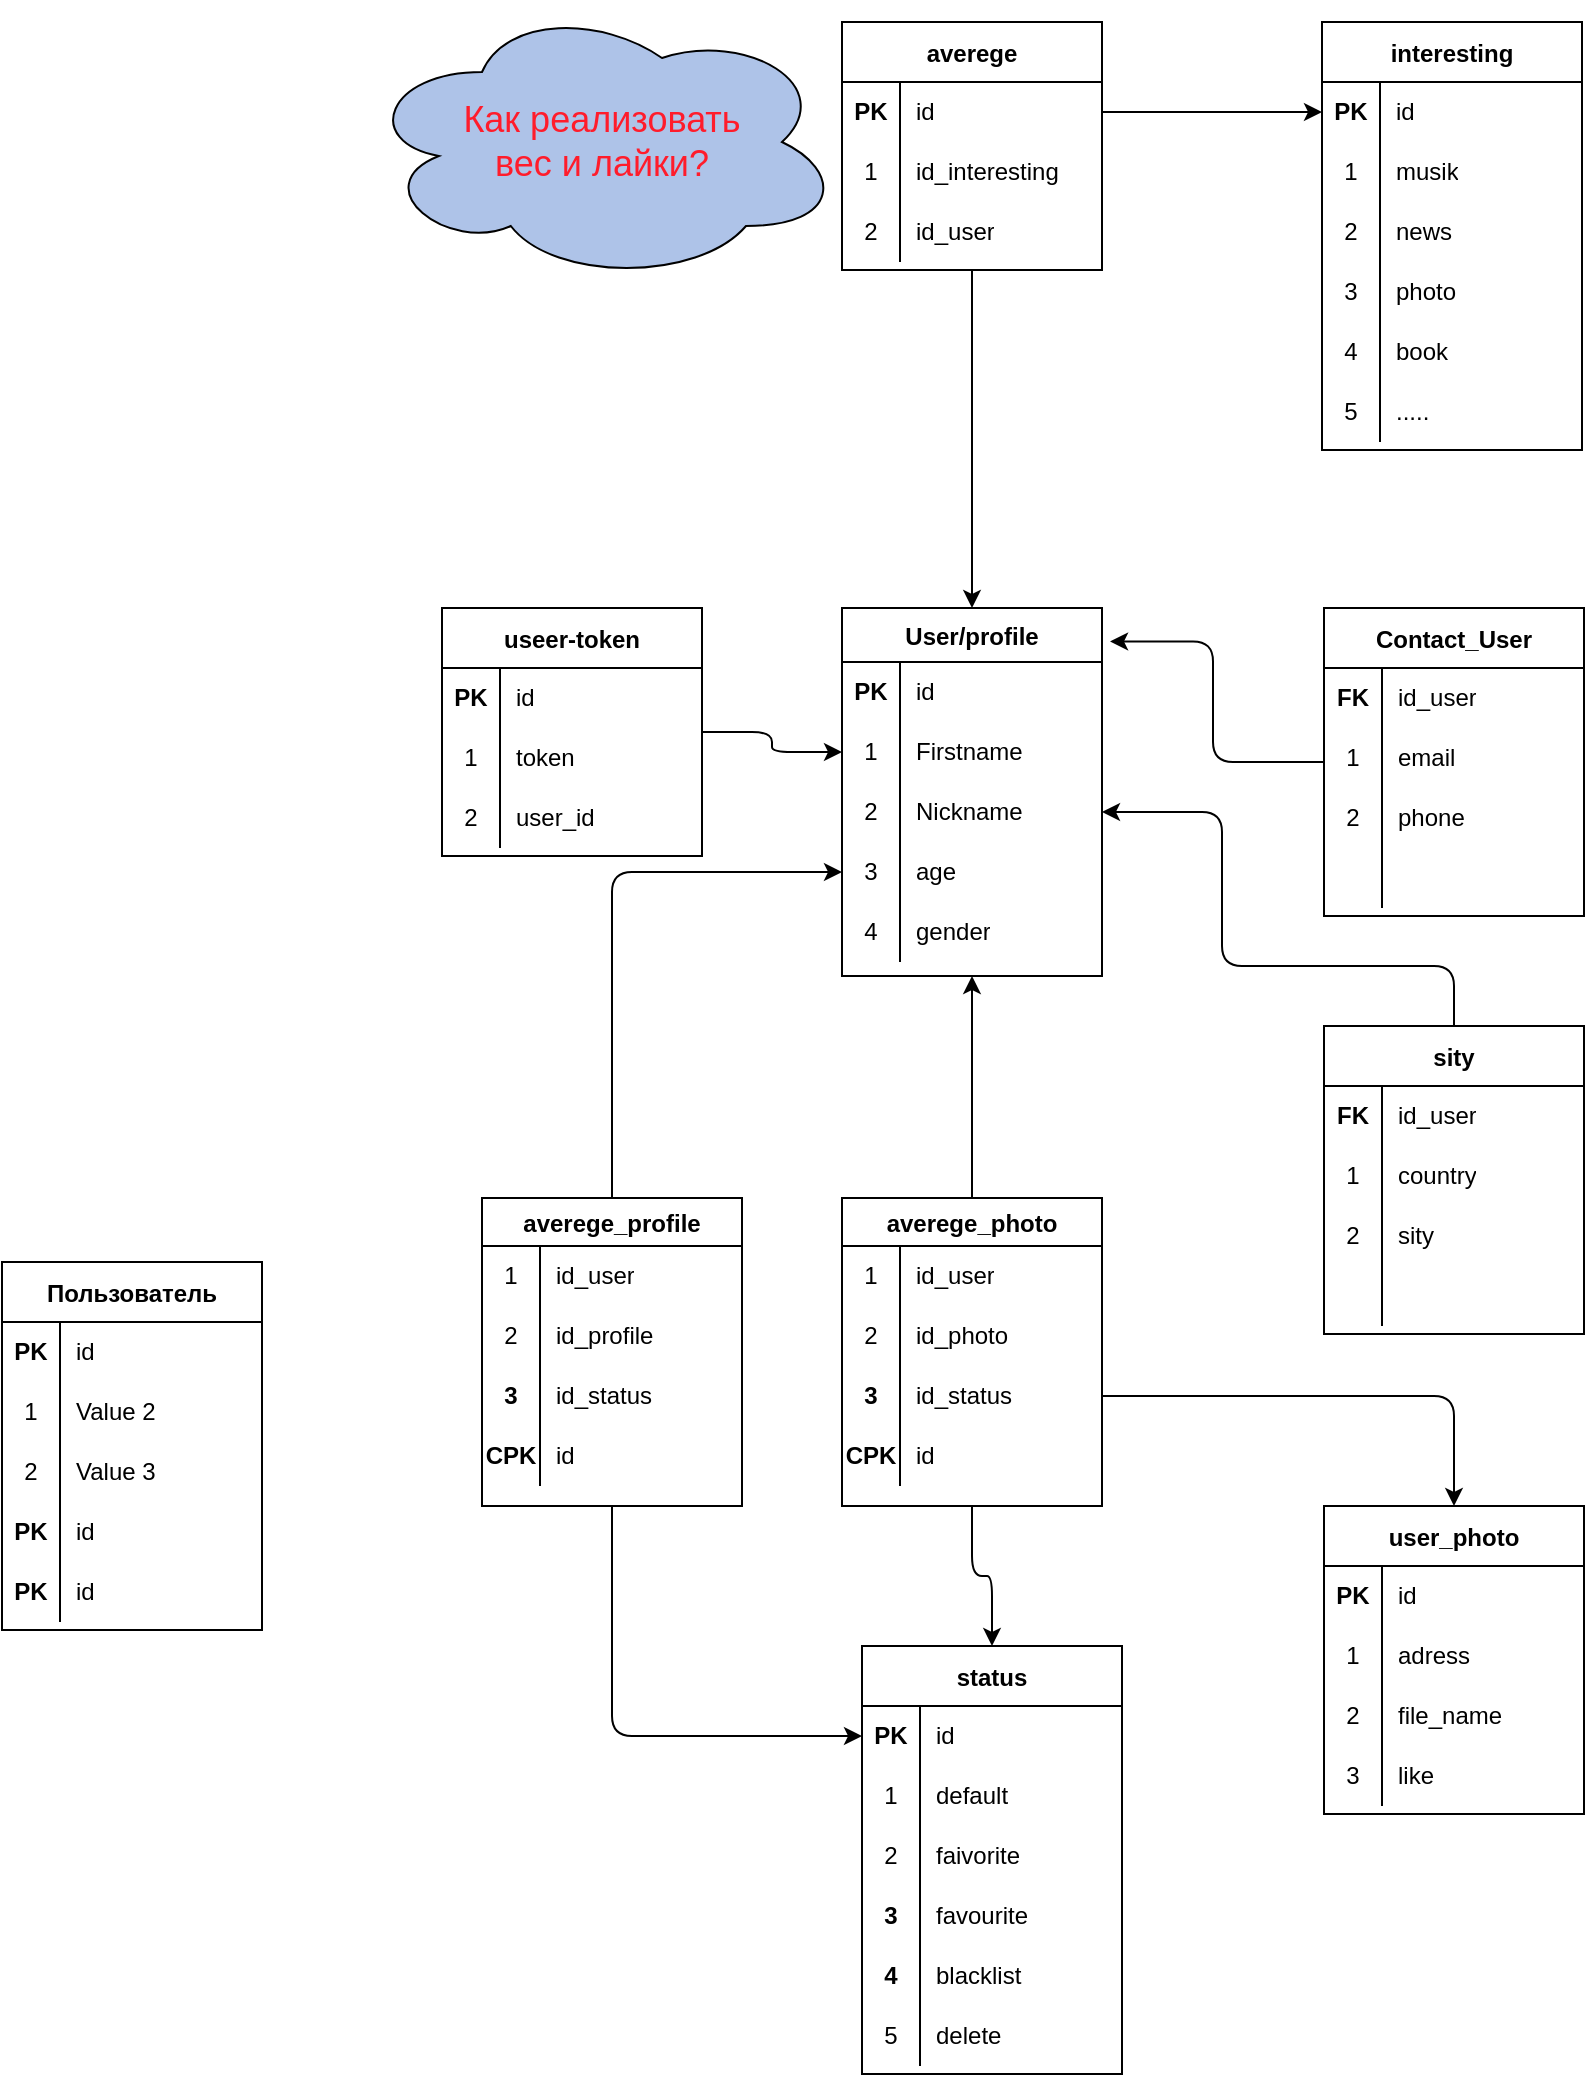 <mxfile version="19.0.3" type="device"><diagram id="b45gogQovaY-P6-_-8sC" name="Страница 1"><mxGraphModel dx="1422" dy="778" grid="1" gridSize="10" guides="1" tooltips="1" connect="1" arrows="1" fold="1" page="1" pageScale="1" pageWidth="850" pageHeight="1100" math="0" shadow="0"><root><mxCell id="0"/><mxCell id="1" parent="0"/><mxCell id="nvGtlKHAvWwrmehRBVTn-31" value="User/profile" style="shape=table;startSize=27;container=1;collapsible=0;childLayout=tableLayout;fixedRows=1;rowLines=0;fontStyle=1;" vertex="1" parent="1"><mxGeometry x="450" y="303" width="130" height="184" as="geometry"/></mxCell><mxCell id="nvGtlKHAvWwrmehRBVTn-32" value="" style="shape=tableRow;horizontal=0;startSize=0;swimlaneHead=0;swimlaneBody=0;top=0;left=0;bottom=0;right=0;collapsible=0;dropTarget=0;fillColor=none;points=[[0,0.5],[1,0.5]];portConstraint=eastwest;" vertex="1" parent="nvGtlKHAvWwrmehRBVTn-31"><mxGeometry y="27" width="130" height="30" as="geometry"/></mxCell><mxCell id="nvGtlKHAvWwrmehRBVTn-33" value="&lt;b&gt;PK&lt;/b&gt;" style="shape=partialRectangle;html=1;whiteSpace=wrap;connectable=0;fillColor=none;top=0;left=0;bottom=0;right=0;overflow=hidden;pointerEvents=1;" vertex="1" parent="nvGtlKHAvWwrmehRBVTn-32"><mxGeometry width="29" height="30" as="geometry"><mxRectangle width="29" height="30" as="alternateBounds"/></mxGeometry></mxCell><mxCell id="nvGtlKHAvWwrmehRBVTn-34" value="id" style="shape=partialRectangle;html=1;whiteSpace=wrap;connectable=0;fillColor=none;top=0;left=0;bottom=0;right=0;align=left;spacingLeft=6;overflow=hidden;" vertex="1" parent="nvGtlKHAvWwrmehRBVTn-32"><mxGeometry x="29" width="101" height="30" as="geometry"><mxRectangle width="101" height="30" as="alternateBounds"/></mxGeometry></mxCell><mxCell id="nvGtlKHAvWwrmehRBVTn-35" value="" style="shape=tableRow;horizontal=0;startSize=0;swimlaneHead=0;swimlaneBody=0;top=0;left=0;bottom=0;right=0;collapsible=0;dropTarget=0;fillColor=none;points=[[0,0.5],[1,0.5]];portConstraint=eastwest;" vertex="1" parent="nvGtlKHAvWwrmehRBVTn-31"><mxGeometry y="57" width="130" height="30" as="geometry"/></mxCell><mxCell id="nvGtlKHAvWwrmehRBVTn-36" value="1" style="shape=partialRectangle;html=1;whiteSpace=wrap;connectable=0;fillColor=none;top=0;left=0;bottom=0;right=0;overflow=hidden;" vertex="1" parent="nvGtlKHAvWwrmehRBVTn-35"><mxGeometry width="29" height="30" as="geometry"><mxRectangle width="29" height="30" as="alternateBounds"/></mxGeometry></mxCell><mxCell id="nvGtlKHAvWwrmehRBVTn-37" value="Firstname" style="shape=partialRectangle;html=1;whiteSpace=wrap;connectable=0;fillColor=none;top=0;left=0;bottom=0;right=0;align=left;spacingLeft=6;overflow=hidden;" vertex="1" parent="nvGtlKHAvWwrmehRBVTn-35"><mxGeometry x="29" width="101" height="30" as="geometry"><mxRectangle width="101" height="30" as="alternateBounds"/></mxGeometry></mxCell><mxCell id="nvGtlKHAvWwrmehRBVTn-38" value="" style="shape=tableRow;horizontal=0;startSize=0;swimlaneHead=0;swimlaneBody=0;top=0;left=0;bottom=0;right=0;collapsible=0;dropTarget=0;fillColor=none;points=[[0,0.5],[1,0.5]];portConstraint=eastwest;" vertex="1" parent="nvGtlKHAvWwrmehRBVTn-31"><mxGeometry y="87" width="130" height="30" as="geometry"/></mxCell><mxCell id="nvGtlKHAvWwrmehRBVTn-39" value="2" style="shape=partialRectangle;html=1;whiteSpace=wrap;connectable=0;fillColor=none;top=0;left=0;bottom=0;right=0;overflow=hidden;" vertex="1" parent="nvGtlKHAvWwrmehRBVTn-38"><mxGeometry width="29" height="30" as="geometry"><mxRectangle width="29" height="30" as="alternateBounds"/></mxGeometry></mxCell><mxCell id="nvGtlKHAvWwrmehRBVTn-40" value="Nickname" style="shape=partialRectangle;html=1;whiteSpace=wrap;connectable=0;fillColor=none;top=0;left=0;bottom=0;right=0;align=left;spacingLeft=6;overflow=hidden;" vertex="1" parent="nvGtlKHAvWwrmehRBVTn-38"><mxGeometry x="29" width="101" height="30" as="geometry"><mxRectangle width="101" height="30" as="alternateBounds"/></mxGeometry></mxCell><mxCell id="nvGtlKHAvWwrmehRBVTn-51" style="shape=tableRow;horizontal=0;startSize=0;swimlaneHead=0;swimlaneBody=0;top=0;left=0;bottom=0;right=0;collapsible=0;dropTarget=0;fillColor=none;points=[[0,0.5],[1,0.5]];portConstraint=eastwest;" vertex="1" parent="nvGtlKHAvWwrmehRBVTn-31"><mxGeometry y="117" width="130" height="30" as="geometry"/></mxCell><mxCell id="nvGtlKHAvWwrmehRBVTn-52" value="3" style="shape=partialRectangle;html=1;whiteSpace=wrap;connectable=0;fillColor=none;top=0;left=0;bottom=0;right=0;overflow=hidden;" vertex="1" parent="nvGtlKHAvWwrmehRBVTn-51"><mxGeometry width="29" height="30" as="geometry"><mxRectangle width="29" height="30" as="alternateBounds"/></mxGeometry></mxCell><mxCell id="nvGtlKHAvWwrmehRBVTn-53" value="age" style="shape=partialRectangle;html=1;whiteSpace=wrap;connectable=0;fillColor=none;top=0;left=0;bottom=0;right=0;align=left;spacingLeft=6;overflow=hidden;" vertex="1" parent="nvGtlKHAvWwrmehRBVTn-51"><mxGeometry x="29" width="101" height="30" as="geometry"><mxRectangle width="101" height="30" as="alternateBounds"/></mxGeometry></mxCell><mxCell id="nvGtlKHAvWwrmehRBVTn-88" style="shape=tableRow;horizontal=0;startSize=0;swimlaneHead=0;swimlaneBody=0;top=0;left=0;bottom=0;right=0;collapsible=0;dropTarget=0;fillColor=none;points=[[0,0.5],[1,0.5]];portConstraint=eastwest;" vertex="1" parent="nvGtlKHAvWwrmehRBVTn-31"><mxGeometry y="147" width="130" height="30" as="geometry"/></mxCell><mxCell id="nvGtlKHAvWwrmehRBVTn-89" value="4" style="shape=partialRectangle;html=1;whiteSpace=wrap;connectable=0;fillColor=none;top=0;left=0;bottom=0;right=0;overflow=hidden;" vertex="1" parent="nvGtlKHAvWwrmehRBVTn-88"><mxGeometry width="29" height="30" as="geometry"><mxRectangle width="29" height="30" as="alternateBounds"/></mxGeometry></mxCell><mxCell id="nvGtlKHAvWwrmehRBVTn-90" value="gender" style="shape=partialRectangle;html=1;whiteSpace=wrap;connectable=0;fillColor=none;top=0;left=0;bottom=0;right=0;align=left;spacingLeft=6;overflow=hidden;" vertex="1" parent="nvGtlKHAvWwrmehRBVTn-88"><mxGeometry x="29" width="101" height="30" as="geometry"><mxRectangle width="101" height="30" as="alternateBounds"/></mxGeometry></mxCell><mxCell id="nvGtlKHAvWwrmehRBVTn-85" style="edgeStyle=orthogonalEdgeStyle;orthogonalLoop=1;jettySize=auto;html=1;entryX=1.031;entryY=0.091;entryDx=0;entryDy=0;entryPerimeter=0;" edge="1" parent="1" source="nvGtlKHAvWwrmehRBVTn-54" target="nvGtlKHAvWwrmehRBVTn-31"><mxGeometry relative="1" as="geometry"/></mxCell><mxCell id="nvGtlKHAvWwrmehRBVTn-54" value="Contact_User" style="shape=table;startSize=30;container=1;collapsible=0;childLayout=tableLayout;fixedRows=1;rowLines=0;fontStyle=1;" vertex="1" parent="1"><mxGeometry x="691" y="303" width="130" height="154" as="geometry"/></mxCell><mxCell id="nvGtlKHAvWwrmehRBVTn-55" value="" style="shape=tableRow;horizontal=0;startSize=0;swimlaneHead=0;swimlaneBody=0;top=0;left=0;bottom=0;right=0;collapsible=0;dropTarget=0;fillColor=none;points=[[0,0.5],[1,0.5]];portConstraint=eastwest;" vertex="1" parent="nvGtlKHAvWwrmehRBVTn-54"><mxGeometry y="30" width="130" height="30" as="geometry"/></mxCell><mxCell id="nvGtlKHAvWwrmehRBVTn-56" value="&lt;b&gt;FK&lt;/b&gt;" style="shape=partialRectangle;html=1;whiteSpace=wrap;connectable=0;fillColor=none;top=0;left=0;bottom=0;right=0;overflow=hidden;pointerEvents=1;" vertex="1" parent="nvGtlKHAvWwrmehRBVTn-55"><mxGeometry width="29" height="30" as="geometry"><mxRectangle width="29" height="30" as="alternateBounds"/></mxGeometry></mxCell><mxCell id="nvGtlKHAvWwrmehRBVTn-57" value="id_user" style="shape=partialRectangle;html=1;whiteSpace=wrap;connectable=0;fillColor=none;top=0;left=0;bottom=0;right=0;align=left;spacingLeft=6;overflow=hidden;" vertex="1" parent="nvGtlKHAvWwrmehRBVTn-55"><mxGeometry x="29" width="101" height="30" as="geometry"><mxRectangle width="101" height="30" as="alternateBounds"/></mxGeometry></mxCell><mxCell id="nvGtlKHAvWwrmehRBVTn-91" style="shape=tableRow;horizontal=0;startSize=0;swimlaneHead=0;swimlaneBody=0;top=0;left=0;bottom=0;right=0;collapsible=0;dropTarget=0;fillColor=none;points=[[0,0.5],[1,0.5]];portConstraint=eastwest;" vertex="1" parent="nvGtlKHAvWwrmehRBVTn-54"><mxGeometry y="60" width="130" height="30" as="geometry"/></mxCell><mxCell id="nvGtlKHAvWwrmehRBVTn-92" value="1" style="shape=partialRectangle;html=1;whiteSpace=wrap;connectable=0;fillColor=none;top=0;left=0;bottom=0;right=0;overflow=hidden;" vertex="1" parent="nvGtlKHAvWwrmehRBVTn-91"><mxGeometry width="29" height="30" as="geometry"><mxRectangle width="29" height="30" as="alternateBounds"/></mxGeometry></mxCell><mxCell id="nvGtlKHAvWwrmehRBVTn-93" value="email" style="shape=partialRectangle;html=1;whiteSpace=wrap;connectable=0;fillColor=none;top=0;left=0;bottom=0;right=0;align=left;spacingLeft=6;overflow=hidden;" vertex="1" parent="nvGtlKHAvWwrmehRBVTn-91"><mxGeometry x="29" width="101" height="30" as="geometry"><mxRectangle width="101" height="30" as="alternateBounds"/></mxGeometry></mxCell><mxCell id="nvGtlKHAvWwrmehRBVTn-58" value="" style="shape=tableRow;horizontal=0;startSize=0;swimlaneHead=0;swimlaneBody=0;top=0;left=0;bottom=0;right=0;collapsible=0;dropTarget=0;fillColor=none;points=[[0,0.5],[1,0.5]];portConstraint=eastwest;" vertex="1" parent="nvGtlKHAvWwrmehRBVTn-54"><mxGeometry y="90" width="130" height="30" as="geometry"/></mxCell><mxCell id="nvGtlKHAvWwrmehRBVTn-59" value="2" style="shape=partialRectangle;html=1;whiteSpace=wrap;connectable=0;fillColor=none;top=0;left=0;bottom=0;right=0;overflow=hidden;" vertex="1" parent="nvGtlKHAvWwrmehRBVTn-58"><mxGeometry width="29" height="30" as="geometry"><mxRectangle width="29" height="30" as="alternateBounds"/></mxGeometry></mxCell><mxCell id="nvGtlKHAvWwrmehRBVTn-60" value="phone" style="shape=partialRectangle;html=1;whiteSpace=wrap;connectable=0;fillColor=none;top=0;left=0;bottom=0;right=0;align=left;spacingLeft=6;overflow=hidden;" vertex="1" parent="nvGtlKHAvWwrmehRBVTn-58"><mxGeometry x="29" width="101" height="30" as="geometry"><mxRectangle width="101" height="30" as="alternateBounds"/></mxGeometry></mxCell><mxCell id="nvGtlKHAvWwrmehRBVTn-61" value="" style="shape=tableRow;horizontal=0;startSize=0;swimlaneHead=0;swimlaneBody=0;top=0;left=0;bottom=0;right=0;collapsible=0;dropTarget=0;fillColor=none;points=[[0,0.5],[1,0.5]];portConstraint=eastwest;" vertex="1" parent="nvGtlKHAvWwrmehRBVTn-54"><mxGeometry y="120" width="130" height="30" as="geometry"/></mxCell><mxCell id="nvGtlKHAvWwrmehRBVTn-62" value="" style="shape=partialRectangle;html=1;whiteSpace=wrap;connectable=0;fillColor=none;top=0;left=0;bottom=0;right=0;overflow=hidden;" vertex="1" parent="nvGtlKHAvWwrmehRBVTn-61"><mxGeometry width="29" height="30" as="geometry"><mxRectangle width="29" height="30" as="alternateBounds"/></mxGeometry></mxCell><mxCell id="nvGtlKHAvWwrmehRBVTn-63" value="" style="shape=partialRectangle;html=1;whiteSpace=wrap;connectable=0;fillColor=none;top=0;left=0;bottom=0;right=0;align=left;spacingLeft=6;overflow=hidden;" vertex="1" parent="nvGtlKHAvWwrmehRBVTn-61"><mxGeometry x="29" width="101" height="30" as="geometry"><mxRectangle width="101" height="30" as="alternateBounds"/></mxGeometry></mxCell><mxCell id="nvGtlKHAvWwrmehRBVTn-86" style="edgeStyle=orthogonalEdgeStyle;orthogonalLoop=1;jettySize=auto;html=1;entryX=1;entryY=0.5;entryDx=0;entryDy=0;" edge="1" parent="1" source="nvGtlKHAvWwrmehRBVTn-67" target="nvGtlKHAvWwrmehRBVTn-38"><mxGeometry relative="1" as="geometry"><Array as="points"><mxPoint x="756" y="482"/><mxPoint x="640" y="482"/><mxPoint x="640" y="405"/></Array></mxGeometry></mxCell><mxCell id="nvGtlKHAvWwrmehRBVTn-67" value="sity" style="shape=table;startSize=30;container=1;collapsible=0;childLayout=tableLayout;fixedRows=1;rowLines=0;fontStyle=1;" vertex="1" parent="1"><mxGeometry x="691" y="512" width="130" height="154" as="geometry"/></mxCell><mxCell id="nvGtlKHAvWwrmehRBVTn-68" value="" style="shape=tableRow;horizontal=0;startSize=0;swimlaneHead=0;swimlaneBody=0;top=0;left=0;bottom=0;right=0;collapsible=0;dropTarget=0;fillColor=none;points=[[0,0.5],[1,0.5]];portConstraint=eastwest;" vertex="1" parent="nvGtlKHAvWwrmehRBVTn-67"><mxGeometry y="30" width="130" height="30" as="geometry"/></mxCell><mxCell id="nvGtlKHAvWwrmehRBVTn-69" value="&lt;b&gt;FK&lt;/b&gt;" style="shape=partialRectangle;html=1;whiteSpace=wrap;connectable=0;fillColor=none;top=0;left=0;bottom=0;right=0;overflow=hidden;pointerEvents=1;" vertex="1" parent="nvGtlKHAvWwrmehRBVTn-68"><mxGeometry width="29" height="30" as="geometry"><mxRectangle width="29" height="30" as="alternateBounds"/></mxGeometry></mxCell><mxCell id="nvGtlKHAvWwrmehRBVTn-70" value="id_user" style="shape=partialRectangle;html=1;whiteSpace=wrap;connectable=0;fillColor=none;top=0;left=0;bottom=0;right=0;align=left;spacingLeft=6;overflow=hidden;" vertex="1" parent="nvGtlKHAvWwrmehRBVTn-68"><mxGeometry x="29" width="101" height="30" as="geometry"><mxRectangle width="101" height="30" as="alternateBounds"/></mxGeometry></mxCell><mxCell id="nvGtlKHAvWwrmehRBVTn-71" value="" style="shape=tableRow;horizontal=0;startSize=0;swimlaneHead=0;swimlaneBody=0;top=0;left=0;bottom=0;right=0;collapsible=0;dropTarget=0;fillColor=none;points=[[0,0.5],[1,0.5]];portConstraint=eastwest;" vertex="1" parent="nvGtlKHAvWwrmehRBVTn-67"><mxGeometry y="60" width="130" height="30" as="geometry"/></mxCell><mxCell id="nvGtlKHAvWwrmehRBVTn-72" value="1" style="shape=partialRectangle;html=1;whiteSpace=wrap;connectable=0;fillColor=none;top=0;left=0;bottom=0;right=0;overflow=hidden;" vertex="1" parent="nvGtlKHAvWwrmehRBVTn-71"><mxGeometry width="29" height="30" as="geometry"><mxRectangle width="29" height="30" as="alternateBounds"/></mxGeometry></mxCell><mxCell id="nvGtlKHAvWwrmehRBVTn-73" value="country" style="shape=partialRectangle;html=1;whiteSpace=wrap;connectable=0;fillColor=none;top=0;left=0;bottom=0;right=0;align=left;spacingLeft=6;overflow=hidden;" vertex="1" parent="nvGtlKHAvWwrmehRBVTn-71"><mxGeometry x="29" width="101" height="30" as="geometry"><mxRectangle width="101" height="30" as="alternateBounds"/></mxGeometry></mxCell><mxCell id="nvGtlKHAvWwrmehRBVTn-74" value="" style="shape=tableRow;horizontal=0;startSize=0;swimlaneHead=0;swimlaneBody=0;top=0;left=0;bottom=0;right=0;collapsible=0;dropTarget=0;fillColor=none;points=[[0,0.5],[1,0.5]];portConstraint=eastwest;" vertex="1" parent="nvGtlKHAvWwrmehRBVTn-67"><mxGeometry y="90" width="130" height="30" as="geometry"/></mxCell><mxCell id="nvGtlKHAvWwrmehRBVTn-75" value="2" style="shape=partialRectangle;html=1;whiteSpace=wrap;connectable=0;fillColor=none;top=0;left=0;bottom=0;right=0;overflow=hidden;" vertex="1" parent="nvGtlKHAvWwrmehRBVTn-74"><mxGeometry width="29" height="30" as="geometry"><mxRectangle width="29" height="30" as="alternateBounds"/></mxGeometry></mxCell><mxCell id="nvGtlKHAvWwrmehRBVTn-76" value="sity" style="shape=partialRectangle;html=1;whiteSpace=wrap;connectable=0;fillColor=none;top=0;left=0;bottom=0;right=0;align=left;spacingLeft=6;overflow=hidden;" vertex="1" parent="nvGtlKHAvWwrmehRBVTn-74"><mxGeometry x="29" width="101" height="30" as="geometry"><mxRectangle width="101" height="30" as="alternateBounds"/></mxGeometry></mxCell><mxCell id="nvGtlKHAvWwrmehRBVTn-79" style="shape=tableRow;horizontal=0;startSize=0;swimlaneHead=0;swimlaneBody=0;top=0;left=0;bottom=0;right=0;collapsible=0;dropTarget=0;fillColor=none;points=[[0,0.5],[1,0.5]];portConstraint=eastwest;" vertex="1" parent="nvGtlKHAvWwrmehRBVTn-67"><mxGeometry y="120" width="130" height="30" as="geometry"/></mxCell><mxCell id="nvGtlKHAvWwrmehRBVTn-80" value="" style="shape=partialRectangle;html=1;whiteSpace=wrap;connectable=0;fillColor=none;top=0;left=0;bottom=0;right=0;overflow=hidden;" vertex="1" parent="nvGtlKHAvWwrmehRBVTn-79"><mxGeometry width="29" height="30" as="geometry"><mxRectangle width="29" height="30" as="alternateBounds"/></mxGeometry></mxCell><mxCell id="nvGtlKHAvWwrmehRBVTn-81" value="" style="shape=partialRectangle;html=1;whiteSpace=wrap;connectable=0;fillColor=none;top=0;left=0;bottom=0;right=0;align=left;spacingLeft=6;overflow=hidden;" vertex="1" parent="nvGtlKHAvWwrmehRBVTn-79"><mxGeometry x="29" width="101" height="30" as="geometry"><mxRectangle width="101" height="30" as="alternateBounds"/></mxGeometry></mxCell><mxCell id="nvGtlKHAvWwrmehRBVTn-94" value="user_photo" style="shape=table;startSize=30;container=1;collapsible=0;childLayout=tableLayout;fixedRows=1;rowLines=0;fontStyle=1;" vertex="1" parent="1"><mxGeometry x="691" y="752" width="130" height="154" as="geometry"/></mxCell><mxCell id="nvGtlKHAvWwrmehRBVTn-95" value="" style="shape=tableRow;horizontal=0;startSize=0;swimlaneHead=0;swimlaneBody=0;top=0;left=0;bottom=0;right=0;collapsible=0;dropTarget=0;fillColor=none;points=[[0,0.5],[1,0.5]];portConstraint=eastwest;" vertex="1" parent="nvGtlKHAvWwrmehRBVTn-94"><mxGeometry y="30" width="130" height="30" as="geometry"/></mxCell><mxCell id="nvGtlKHAvWwrmehRBVTn-96" value="&lt;b&gt;PK&lt;/b&gt;" style="shape=partialRectangle;html=1;whiteSpace=wrap;connectable=0;fillColor=none;top=0;left=0;bottom=0;right=0;overflow=hidden;pointerEvents=1;" vertex="1" parent="nvGtlKHAvWwrmehRBVTn-95"><mxGeometry width="29" height="30" as="geometry"><mxRectangle width="29" height="30" as="alternateBounds"/></mxGeometry></mxCell><mxCell id="nvGtlKHAvWwrmehRBVTn-97" value="id" style="shape=partialRectangle;html=1;whiteSpace=wrap;connectable=0;fillColor=none;top=0;left=0;bottom=0;right=0;align=left;spacingLeft=6;overflow=hidden;" vertex="1" parent="nvGtlKHAvWwrmehRBVTn-95"><mxGeometry x="29" width="101" height="30" as="geometry"><mxRectangle width="101" height="30" as="alternateBounds"/></mxGeometry></mxCell><mxCell id="nvGtlKHAvWwrmehRBVTn-98" value="" style="shape=tableRow;horizontal=0;startSize=0;swimlaneHead=0;swimlaneBody=0;top=0;left=0;bottom=0;right=0;collapsible=0;dropTarget=0;fillColor=none;points=[[0,0.5],[1,0.5]];portConstraint=eastwest;" vertex="1" parent="nvGtlKHAvWwrmehRBVTn-94"><mxGeometry y="60" width="130" height="30" as="geometry"/></mxCell><mxCell id="nvGtlKHAvWwrmehRBVTn-99" value="1" style="shape=partialRectangle;html=1;whiteSpace=wrap;connectable=0;fillColor=none;top=0;left=0;bottom=0;right=0;overflow=hidden;" vertex="1" parent="nvGtlKHAvWwrmehRBVTn-98"><mxGeometry width="29" height="30" as="geometry"><mxRectangle width="29" height="30" as="alternateBounds"/></mxGeometry></mxCell><mxCell id="nvGtlKHAvWwrmehRBVTn-100" value="adress" style="shape=partialRectangle;html=1;whiteSpace=wrap;connectable=0;fillColor=none;top=0;left=0;bottom=0;right=0;align=left;spacingLeft=6;overflow=hidden;" vertex="1" parent="nvGtlKHAvWwrmehRBVTn-98"><mxGeometry x="29" width="101" height="30" as="geometry"><mxRectangle width="101" height="30" as="alternateBounds"/></mxGeometry></mxCell><mxCell id="nvGtlKHAvWwrmehRBVTn-101" value="" style="shape=tableRow;horizontal=0;startSize=0;swimlaneHead=0;swimlaneBody=0;top=0;left=0;bottom=0;right=0;collapsible=0;dropTarget=0;fillColor=none;points=[[0,0.5],[1,0.5]];portConstraint=eastwest;" vertex="1" parent="nvGtlKHAvWwrmehRBVTn-94"><mxGeometry y="90" width="130" height="30" as="geometry"/></mxCell><mxCell id="nvGtlKHAvWwrmehRBVTn-102" value="2" style="shape=partialRectangle;html=1;whiteSpace=wrap;connectable=0;fillColor=none;top=0;left=0;bottom=0;right=0;overflow=hidden;" vertex="1" parent="nvGtlKHAvWwrmehRBVTn-101"><mxGeometry width="29" height="30" as="geometry"><mxRectangle width="29" height="30" as="alternateBounds"/></mxGeometry></mxCell><mxCell id="nvGtlKHAvWwrmehRBVTn-103" value="file_name" style="shape=partialRectangle;html=1;whiteSpace=wrap;connectable=0;fillColor=none;top=0;left=0;bottom=0;right=0;align=left;spacingLeft=6;overflow=hidden;" vertex="1" parent="nvGtlKHAvWwrmehRBVTn-101"><mxGeometry x="29" width="101" height="30" as="geometry"><mxRectangle width="101" height="30" as="alternateBounds"/></mxGeometry></mxCell><mxCell id="nvGtlKHAvWwrmehRBVTn-158" value="" style="shape=tableRow;horizontal=0;startSize=0;swimlaneHead=0;swimlaneBody=0;top=0;left=0;bottom=0;right=0;collapsible=0;dropTarget=0;fillColor=none;points=[[0,0.5],[1,0.5]];portConstraint=eastwest;" vertex="1" parent="nvGtlKHAvWwrmehRBVTn-94"><mxGeometry y="120" width="130" height="30" as="geometry"/></mxCell><mxCell id="nvGtlKHAvWwrmehRBVTn-159" value="3" style="shape=partialRectangle;html=1;whiteSpace=wrap;connectable=0;fillColor=none;top=0;left=0;bottom=0;right=0;overflow=hidden;" vertex="1" parent="nvGtlKHAvWwrmehRBVTn-158"><mxGeometry width="29" height="30" as="geometry"><mxRectangle width="29" height="30" as="alternateBounds"/></mxGeometry></mxCell><mxCell id="nvGtlKHAvWwrmehRBVTn-160" value="like" style="shape=partialRectangle;html=1;whiteSpace=wrap;connectable=0;fillColor=none;top=0;left=0;bottom=0;right=0;align=left;spacingLeft=6;overflow=hidden;" vertex="1" parent="nvGtlKHAvWwrmehRBVTn-158"><mxGeometry x="29" width="101" height="30" as="geometry"><mxRectangle width="101" height="30" as="alternateBounds"/></mxGeometry></mxCell><mxCell id="nvGtlKHAvWwrmehRBVTn-114" value="status" style="shape=table;startSize=30;container=1;collapsible=0;childLayout=tableLayout;fixedRows=1;rowLines=0;fontStyle=1;" vertex="1" parent="1"><mxGeometry x="460" y="822" width="130" height="214" as="geometry"/></mxCell><mxCell id="nvGtlKHAvWwrmehRBVTn-115" value="" style="shape=tableRow;horizontal=0;startSize=0;swimlaneHead=0;swimlaneBody=0;top=0;left=0;bottom=0;right=0;collapsible=0;dropTarget=0;fillColor=none;points=[[0,0.5],[1,0.5]];portConstraint=eastwest;" vertex="1" parent="nvGtlKHAvWwrmehRBVTn-114"><mxGeometry y="30" width="130" height="30" as="geometry"/></mxCell><mxCell id="nvGtlKHAvWwrmehRBVTn-116" value="&lt;b&gt;PK&lt;/b&gt;" style="shape=partialRectangle;html=1;whiteSpace=wrap;connectable=0;fillColor=none;top=0;left=0;bottom=0;right=0;overflow=hidden;pointerEvents=1;" vertex="1" parent="nvGtlKHAvWwrmehRBVTn-115"><mxGeometry width="29" height="30" as="geometry"><mxRectangle width="29" height="30" as="alternateBounds"/></mxGeometry></mxCell><mxCell id="nvGtlKHAvWwrmehRBVTn-117" value="id" style="shape=partialRectangle;html=1;whiteSpace=wrap;connectable=0;fillColor=none;top=0;left=0;bottom=0;right=0;align=left;spacingLeft=6;overflow=hidden;" vertex="1" parent="nvGtlKHAvWwrmehRBVTn-115"><mxGeometry x="29" width="101" height="30" as="geometry"><mxRectangle width="101" height="30" as="alternateBounds"/></mxGeometry></mxCell><mxCell id="nvGtlKHAvWwrmehRBVTn-118" value="" style="shape=tableRow;horizontal=0;startSize=0;swimlaneHead=0;swimlaneBody=0;top=0;left=0;bottom=0;right=0;collapsible=0;dropTarget=0;fillColor=none;points=[[0,0.5],[1,0.5]];portConstraint=eastwest;" vertex="1" parent="nvGtlKHAvWwrmehRBVTn-114"><mxGeometry y="60" width="130" height="30" as="geometry"/></mxCell><mxCell id="nvGtlKHAvWwrmehRBVTn-119" value="1" style="shape=partialRectangle;html=1;whiteSpace=wrap;connectable=0;fillColor=none;top=0;left=0;bottom=0;right=0;overflow=hidden;" vertex="1" parent="nvGtlKHAvWwrmehRBVTn-118"><mxGeometry width="29" height="30" as="geometry"><mxRectangle width="29" height="30" as="alternateBounds"/></mxGeometry></mxCell><mxCell id="nvGtlKHAvWwrmehRBVTn-120" value="default" style="shape=partialRectangle;html=1;whiteSpace=wrap;connectable=0;fillColor=none;top=0;left=0;bottom=0;right=0;align=left;spacingLeft=6;overflow=hidden;" vertex="1" parent="nvGtlKHAvWwrmehRBVTn-118"><mxGeometry x="29" width="101" height="30" as="geometry"><mxRectangle width="101" height="30" as="alternateBounds"/></mxGeometry></mxCell><mxCell id="nvGtlKHAvWwrmehRBVTn-121" value="" style="shape=tableRow;horizontal=0;startSize=0;swimlaneHead=0;swimlaneBody=0;top=0;left=0;bottom=0;right=0;collapsible=0;dropTarget=0;fillColor=none;points=[[0,0.5],[1,0.5]];portConstraint=eastwest;" vertex="1" parent="nvGtlKHAvWwrmehRBVTn-114"><mxGeometry y="90" width="130" height="30" as="geometry"/></mxCell><mxCell id="nvGtlKHAvWwrmehRBVTn-122" value="2" style="shape=partialRectangle;html=1;whiteSpace=wrap;connectable=0;fillColor=none;top=0;left=0;bottom=0;right=0;overflow=hidden;" vertex="1" parent="nvGtlKHAvWwrmehRBVTn-121"><mxGeometry width="29" height="30" as="geometry"><mxRectangle width="29" height="30" as="alternateBounds"/></mxGeometry></mxCell><mxCell id="nvGtlKHAvWwrmehRBVTn-123" value="faivorite" style="shape=partialRectangle;html=1;whiteSpace=wrap;connectable=0;fillColor=none;top=0;left=0;bottom=0;right=0;align=left;spacingLeft=6;overflow=hidden;" vertex="1" parent="nvGtlKHAvWwrmehRBVTn-121"><mxGeometry x="29" width="101" height="30" as="geometry"><mxRectangle width="101" height="30" as="alternateBounds"/></mxGeometry></mxCell><mxCell id="nvGtlKHAvWwrmehRBVTn-124" value="" style="shape=tableRow;horizontal=0;startSize=0;swimlaneHead=0;swimlaneBody=0;top=0;left=0;bottom=0;right=0;collapsible=0;dropTarget=0;fillColor=none;points=[[0,0.5],[1,0.5]];portConstraint=eastwest;" vertex="1" parent="nvGtlKHAvWwrmehRBVTn-114"><mxGeometry y="120" width="130" height="30" as="geometry"/></mxCell><mxCell id="nvGtlKHAvWwrmehRBVTn-125" value="&lt;span&gt;3&lt;/span&gt;" style="shape=partialRectangle;html=1;whiteSpace=wrap;connectable=0;fillColor=none;top=0;left=0;bottom=0;right=0;overflow=hidden;pointerEvents=1;fontStyle=1" vertex="1" parent="nvGtlKHAvWwrmehRBVTn-124"><mxGeometry width="29" height="30" as="geometry"><mxRectangle width="29" height="30" as="alternateBounds"/></mxGeometry></mxCell><mxCell id="nvGtlKHAvWwrmehRBVTn-126" value="favourite" style="shape=partialRectangle;html=1;whiteSpace=wrap;connectable=0;fillColor=none;top=0;left=0;bottom=0;right=0;align=left;spacingLeft=6;overflow=hidden;" vertex="1" parent="nvGtlKHAvWwrmehRBVTn-124"><mxGeometry x="29" width="101" height="30" as="geometry"><mxRectangle width="101" height="30" as="alternateBounds"/></mxGeometry></mxCell><mxCell id="nvGtlKHAvWwrmehRBVTn-146" value="" style="shape=tableRow;horizontal=0;startSize=0;swimlaneHead=0;swimlaneBody=0;top=0;left=0;bottom=0;right=0;collapsible=0;dropTarget=0;fillColor=none;points=[[0,0.5],[1,0.5]];portConstraint=eastwest;" vertex="1" parent="nvGtlKHAvWwrmehRBVTn-114"><mxGeometry y="150" width="130" height="30" as="geometry"/></mxCell><mxCell id="nvGtlKHAvWwrmehRBVTn-147" value="&lt;span&gt;4&lt;/span&gt;" style="shape=partialRectangle;html=1;whiteSpace=wrap;connectable=0;fillColor=none;top=0;left=0;bottom=0;right=0;overflow=hidden;pointerEvents=1;fontStyle=1" vertex="1" parent="nvGtlKHAvWwrmehRBVTn-146"><mxGeometry width="29" height="30" as="geometry"><mxRectangle width="29" height="30" as="alternateBounds"/></mxGeometry></mxCell><mxCell id="nvGtlKHAvWwrmehRBVTn-148" value="blacklist" style="shape=partialRectangle;html=1;whiteSpace=wrap;connectable=0;fillColor=none;top=0;left=0;bottom=0;right=0;align=left;spacingLeft=6;overflow=hidden;" vertex="1" parent="nvGtlKHAvWwrmehRBVTn-146"><mxGeometry x="29" width="101" height="30" as="geometry"><mxRectangle width="101" height="30" as="alternateBounds"/></mxGeometry></mxCell><mxCell id="nvGtlKHAvWwrmehRBVTn-154" value="" style="shape=tableRow;horizontal=0;startSize=0;swimlaneHead=0;swimlaneBody=0;top=0;left=0;bottom=0;right=0;collapsible=0;dropTarget=0;fillColor=none;points=[[0,0.5],[1,0.5]];portConstraint=eastwest;" vertex="1" parent="nvGtlKHAvWwrmehRBVTn-114"><mxGeometry y="180" width="130" height="30" as="geometry"/></mxCell><mxCell id="nvGtlKHAvWwrmehRBVTn-155" value="&lt;span&gt;5&lt;br&gt;&lt;/span&gt;" style="shape=partialRectangle;html=1;whiteSpace=wrap;connectable=0;fillColor=none;top=0;left=0;bottom=0;right=0;overflow=hidden;pointerEvents=1;fontStyle=0" vertex="1" parent="nvGtlKHAvWwrmehRBVTn-154"><mxGeometry width="29" height="30" as="geometry"><mxRectangle width="29" height="30" as="alternateBounds"/></mxGeometry></mxCell><mxCell id="nvGtlKHAvWwrmehRBVTn-156" value="delete" style="shape=partialRectangle;html=1;whiteSpace=wrap;connectable=0;fillColor=none;top=0;left=0;bottom=0;right=0;align=left;spacingLeft=6;overflow=hidden;" vertex="1" parent="nvGtlKHAvWwrmehRBVTn-154"><mxGeometry x="29" width="101" height="30" as="geometry"><mxRectangle width="101" height="30" as="alternateBounds"/></mxGeometry></mxCell><mxCell id="nvGtlKHAvWwrmehRBVTn-152" style="edgeStyle=orthogonalEdgeStyle;orthogonalLoop=1;jettySize=auto;html=1;" edge="1" parent="1" source="nvGtlKHAvWwrmehRBVTn-130" target="nvGtlKHAvWwrmehRBVTn-114"><mxGeometry relative="1" as="geometry"/></mxCell><mxCell id="nvGtlKHAvWwrmehRBVTn-157" style="edgeStyle=orthogonalEdgeStyle;orthogonalLoop=1;jettySize=auto;html=1;entryX=0.5;entryY=1;entryDx=0;entryDy=0;" edge="1" parent="1" source="nvGtlKHAvWwrmehRBVTn-130" target="nvGtlKHAvWwrmehRBVTn-31"><mxGeometry relative="1" as="geometry"/></mxCell><mxCell id="nvGtlKHAvWwrmehRBVTn-130" value="averege_photo" style="shape=table;startSize=24;container=1;collapsible=0;childLayout=tableLayout;fixedRows=1;rowLines=0;fontStyle=1;" vertex="1" parent="1"><mxGeometry x="450" y="598" width="130" height="154" as="geometry"/></mxCell><mxCell id="nvGtlKHAvWwrmehRBVTn-134" value="" style="shape=tableRow;horizontal=0;startSize=0;swimlaneHead=0;swimlaneBody=0;top=0;left=0;bottom=0;right=0;collapsible=0;dropTarget=0;fillColor=none;points=[[0,0.5],[1,0.5]];portConstraint=eastwest;" vertex="1" parent="nvGtlKHAvWwrmehRBVTn-130"><mxGeometry y="24" width="130" height="30" as="geometry"/></mxCell><mxCell id="nvGtlKHAvWwrmehRBVTn-135" value="1" style="shape=partialRectangle;html=1;whiteSpace=wrap;connectable=0;fillColor=none;top=0;left=0;bottom=0;right=0;overflow=hidden;" vertex="1" parent="nvGtlKHAvWwrmehRBVTn-134"><mxGeometry width="29" height="30" as="geometry"><mxRectangle width="29" height="30" as="alternateBounds"/></mxGeometry></mxCell><mxCell id="nvGtlKHAvWwrmehRBVTn-136" value="id_user" style="shape=partialRectangle;html=1;whiteSpace=wrap;connectable=0;fillColor=none;top=0;left=0;bottom=0;right=0;align=left;spacingLeft=6;overflow=hidden;" vertex="1" parent="nvGtlKHAvWwrmehRBVTn-134"><mxGeometry x="29" width="101" height="30" as="geometry"><mxRectangle width="101" height="30" as="alternateBounds"/></mxGeometry></mxCell><mxCell id="nvGtlKHAvWwrmehRBVTn-137" value="" style="shape=tableRow;horizontal=0;startSize=0;swimlaneHead=0;swimlaneBody=0;top=0;left=0;bottom=0;right=0;collapsible=0;dropTarget=0;fillColor=none;points=[[0,0.5],[1,0.5]];portConstraint=eastwest;" vertex="1" parent="nvGtlKHAvWwrmehRBVTn-130"><mxGeometry y="54" width="130" height="30" as="geometry"/></mxCell><mxCell id="nvGtlKHAvWwrmehRBVTn-138" value="2" style="shape=partialRectangle;html=1;whiteSpace=wrap;connectable=0;fillColor=none;top=0;left=0;bottom=0;right=0;overflow=hidden;" vertex="1" parent="nvGtlKHAvWwrmehRBVTn-137"><mxGeometry width="29" height="30" as="geometry"><mxRectangle width="29" height="30" as="alternateBounds"/></mxGeometry></mxCell><mxCell id="nvGtlKHAvWwrmehRBVTn-139" value="id_photo" style="shape=partialRectangle;html=1;whiteSpace=wrap;connectable=0;fillColor=none;top=0;left=0;bottom=0;right=0;align=left;spacingLeft=6;overflow=hidden;" vertex="1" parent="nvGtlKHAvWwrmehRBVTn-137"><mxGeometry x="29" width="101" height="30" as="geometry"><mxRectangle width="101" height="30" as="alternateBounds"/></mxGeometry></mxCell><mxCell id="nvGtlKHAvWwrmehRBVTn-140" value="" style="shape=tableRow;horizontal=0;startSize=0;swimlaneHead=0;swimlaneBody=0;top=0;left=0;bottom=0;right=0;collapsible=0;dropTarget=0;fillColor=none;points=[[0,0.5],[1,0.5]];portConstraint=eastwest;" vertex="1" parent="nvGtlKHAvWwrmehRBVTn-130"><mxGeometry y="84" width="130" height="30" as="geometry"/></mxCell><mxCell id="nvGtlKHAvWwrmehRBVTn-141" value="&lt;span&gt;3&lt;/span&gt;" style="shape=partialRectangle;html=1;whiteSpace=wrap;connectable=0;fillColor=none;top=0;left=0;bottom=0;right=0;overflow=hidden;pointerEvents=1;fontStyle=1" vertex="1" parent="nvGtlKHAvWwrmehRBVTn-140"><mxGeometry width="29" height="30" as="geometry"><mxRectangle width="29" height="30" as="alternateBounds"/></mxGeometry></mxCell><mxCell id="nvGtlKHAvWwrmehRBVTn-142" value="id_status" style="shape=partialRectangle;html=1;whiteSpace=wrap;connectable=0;fillColor=none;top=0;left=0;bottom=0;right=0;align=left;spacingLeft=6;overflow=hidden;" vertex="1" parent="nvGtlKHAvWwrmehRBVTn-140"><mxGeometry x="29" width="101" height="30" as="geometry"><mxRectangle width="101" height="30" as="alternateBounds"/></mxGeometry></mxCell><mxCell id="nvGtlKHAvWwrmehRBVTn-143" value="" style="shape=tableRow;horizontal=0;startSize=0;swimlaneHead=0;swimlaneBody=0;top=0;left=0;bottom=0;right=0;collapsible=0;dropTarget=0;fillColor=none;points=[[0,0.5],[1,0.5]];portConstraint=eastwest;" vertex="1" parent="nvGtlKHAvWwrmehRBVTn-130"><mxGeometry y="114" width="130" height="30" as="geometry"/></mxCell><mxCell id="nvGtlKHAvWwrmehRBVTn-144" value="&lt;b&gt;CPK&lt;/b&gt;" style="shape=partialRectangle;html=1;whiteSpace=wrap;connectable=0;fillColor=none;top=0;left=0;bottom=0;right=0;overflow=hidden;pointerEvents=1;" vertex="1" parent="nvGtlKHAvWwrmehRBVTn-143"><mxGeometry width="29" height="30" as="geometry"><mxRectangle width="29" height="30" as="alternateBounds"/></mxGeometry></mxCell><mxCell id="nvGtlKHAvWwrmehRBVTn-145" value="id" style="shape=partialRectangle;html=1;whiteSpace=wrap;connectable=0;fillColor=none;top=0;left=0;bottom=0;right=0;align=left;spacingLeft=6;overflow=hidden;" vertex="1" parent="nvGtlKHAvWwrmehRBVTn-143"><mxGeometry x="29" width="101" height="30" as="geometry"><mxRectangle width="101" height="30" as="alternateBounds"/></mxGeometry></mxCell><mxCell id="nvGtlKHAvWwrmehRBVTn-151" style="edgeStyle=orthogonalEdgeStyle;orthogonalLoop=1;jettySize=auto;html=1;" edge="1" parent="1" source="nvGtlKHAvWwrmehRBVTn-140" target="nvGtlKHAvWwrmehRBVTn-94"><mxGeometry relative="1" as="geometry"/></mxCell><mxCell id="nvGtlKHAvWwrmehRBVTn-177" style="edgeStyle=orthogonalEdgeStyle;orthogonalLoop=1;jettySize=auto;html=1;entryX=0;entryY=0.5;entryDx=0;entryDy=0;" edge="1" parent="1" source="nvGtlKHAvWwrmehRBVTn-161" target="nvGtlKHAvWwrmehRBVTn-35"><mxGeometry relative="1" as="geometry"/></mxCell><mxCell id="nvGtlKHAvWwrmehRBVTn-161" value="useer-token" style="shape=table;startSize=30;container=1;collapsible=0;childLayout=tableLayout;fixedRows=1;rowLines=0;fontStyle=1;" vertex="1" parent="1"><mxGeometry x="250" y="303" width="130" height="124" as="geometry"/></mxCell><mxCell id="nvGtlKHAvWwrmehRBVTn-162" value="" style="shape=tableRow;horizontal=0;startSize=0;swimlaneHead=0;swimlaneBody=0;top=0;left=0;bottom=0;right=0;collapsible=0;dropTarget=0;fillColor=none;points=[[0,0.5],[1,0.5]];portConstraint=eastwest;" vertex="1" parent="nvGtlKHAvWwrmehRBVTn-161"><mxGeometry y="30" width="130" height="30" as="geometry"/></mxCell><mxCell id="nvGtlKHAvWwrmehRBVTn-163" value="&lt;b&gt;PK&lt;/b&gt;" style="shape=partialRectangle;html=1;whiteSpace=wrap;connectable=0;fillColor=none;top=0;left=0;bottom=0;right=0;overflow=hidden;pointerEvents=1;" vertex="1" parent="nvGtlKHAvWwrmehRBVTn-162"><mxGeometry width="29" height="30" as="geometry"><mxRectangle width="29" height="30" as="alternateBounds"/></mxGeometry></mxCell><mxCell id="nvGtlKHAvWwrmehRBVTn-164" value="id" style="shape=partialRectangle;html=1;whiteSpace=wrap;connectable=0;fillColor=none;top=0;left=0;bottom=0;right=0;align=left;spacingLeft=6;overflow=hidden;" vertex="1" parent="nvGtlKHAvWwrmehRBVTn-162"><mxGeometry x="29" width="101" height="30" as="geometry"><mxRectangle width="101" height="30" as="alternateBounds"/></mxGeometry></mxCell><mxCell id="nvGtlKHAvWwrmehRBVTn-165" value="" style="shape=tableRow;horizontal=0;startSize=0;swimlaneHead=0;swimlaneBody=0;top=0;left=0;bottom=0;right=0;collapsible=0;dropTarget=0;fillColor=none;points=[[0,0.5],[1,0.5]];portConstraint=eastwest;" vertex="1" parent="nvGtlKHAvWwrmehRBVTn-161"><mxGeometry y="60" width="130" height="30" as="geometry"/></mxCell><mxCell id="nvGtlKHAvWwrmehRBVTn-166" value="1" style="shape=partialRectangle;html=1;whiteSpace=wrap;connectable=0;fillColor=none;top=0;left=0;bottom=0;right=0;overflow=hidden;" vertex="1" parent="nvGtlKHAvWwrmehRBVTn-165"><mxGeometry width="29" height="30" as="geometry"><mxRectangle width="29" height="30" as="alternateBounds"/></mxGeometry></mxCell><mxCell id="nvGtlKHAvWwrmehRBVTn-167" value="token" style="shape=partialRectangle;html=1;whiteSpace=wrap;connectable=0;fillColor=none;top=0;left=0;bottom=0;right=0;align=left;spacingLeft=6;overflow=hidden;" vertex="1" parent="nvGtlKHAvWwrmehRBVTn-165"><mxGeometry x="29" width="101" height="30" as="geometry"><mxRectangle width="101" height="30" as="alternateBounds"/></mxGeometry></mxCell><mxCell id="nvGtlKHAvWwrmehRBVTn-168" value="" style="shape=tableRow;horizontal=0;startSize=0;swimlaneHead=0;swimlaneBody=0;top=0;left=0;bottom=0;right=0;collapsible=0;dropTarget=0;fillColor=none;points=[[0,0.5],[1,0.5]];portConstraint=eastwest;" vertex="1" parent="nvGtlKHAvWwrmehRBVTn-161"><mxGeometry y="90" width="130" height="30" as="geometry"/></mxCell><mxCell id="nvGtlKHAvWwrmehRBVTn-169" value="2" style="shape=partialRectangle;html=1;whiteSpace=wrap;connectable=0;fillColor=none;top=0;left=0;bottom=0;right=0;overflow=hidden;" vertex="1" parent="nvGtlKHAvWwrmehRBVTn-168"><mxGeometry width="29" height="30" as="geometry"><mxRectangle width="29" height="30" as="alternateBounds"/></mxGeometry></mxCell><mxCell id="nvGtlKHAvWwrmehRBVTn-170" value="user_id" style="shape=partialRectangle;html=1;whiteSpace=wrap;connectable=0;fillColor=none;top=0;left=0;bottom=0;right=0;align=left;spacingLeft=6;overflow=hidden;" vertex="1" parent="nvGtlKHAvWwrmehRBVTn-168"><mxGeometry x="29" width="101" height="30" as="geometry"><mxRectangle width="101" height="30" as="alternateBounds"/></mxGeometry></mxCell><mxCell id="nvGtlKHAvWwrmehRBVTn-178" value="interesting" style="shape=table;startSize=30;container=1;collapsible=0;childLayout=tableLayout;fixedRows=1;rowLines=0;fontStyle=1;" vertex="1" parent="1"><mxGeometry x="690" y="10" width="130" height="214" as="geometry"/></mxCell><mxCell id="nvGtlKHAvWwrmehRBVTn-179" value="" style="shape=tableRow;horizontal=0;startSize=0;swimlaneHead=0;swimlaneBody=0;top=0;left=0;bottom=0;right=0;collapsible=0;dropTarget=0;fillColor=none;points=[[0,0.5],[1,0.5]];portConstraint=eastwest;" vertex="1" parent="nvGtlKHAvWwrmehRBVTn-178"><mxGeometry y="30" width="130" height="30" as="geometry"/></mxCell><mxCell id="nvGtlKHAvWwrmehRBVTn-180" value="&lt;b&gt;PK&lt;/b&gt;" style="shape=partialRectangle;html=1;whiteSpace=wrap;connectable=0;fillColor=none;top=0;left=0;bottom=0;right=0;overflow=hidden;pointerEvents=1;" vertex="1" parent="nvGtlKHAvWwrmehRBVTn-179"><mxGeometry width="29" height="30" as="geometry"><mxRectangle width="29" height="30" as="alternateBounds"/></mxGeometry></mxCell><mxCell id="nvGtlKHAvWwrmehRBVTn-181" value="id" style="shape=partialRectangle;html=1;whiteSpace=wrap;connectable=0;fillColor=none;top=0;left=0;bottom=0;right=0;align=left;spacingLeft=6;overflow=hidden;" vertex="1" parent="nvGtlKHAvWwrmehRBVTn-179"><mxGeometry x="29" width="101" height="30" as="geometry"><mxRectangle width="101" height="30" as="alternateBounds"/></mxGeometry></mxCell><mxCell id="nvGtlKHAvWwrmehRBVTn-182" value="" style="shape=tableRow;horizontal=0;startSize=0;swimlaneHead=0;swimlaneBody=0;top=0;left=0;bottom=0;right=0;collapsible=0;dropTarget=0;fillColor=none;points=[[0,0.5],[1,0.5]];portConstraint=eastwest;" vertex="1" parent="nvGtlKHAvWwrmehRBVTn-178"><mxGeometry y="60" width="130" height="30" as="geometry"/></mxCell><mxCell id="nvGtlKHAvWwrmehRBVTn-183" value="1" style="shape=partialRectangle;html=1;whiteSpace=wrap;connectable=0;fillColor=none;top=0;left=0;bottom=0;right=0;overflow=hidden;" vertex="1" parent="nvGtlKHAvWwrmehRBVTn-182"><mxGeometry width="29" height="30" as="geometry"><mxRectangle width="29" height="30" as="alternateBounds"/></mxGeometry></mxCell><mxCell id="nvGtlKHAvWwrmehRBVTn-184" value="musik" style="shape=partialRectangle;html=1;whiteSpace=wrap;connectable=0;fillColor=none;top=0;left=0;bottom=0;right=0;align=left;spacingLeft=6;overflow=hidden;" vertex="1" parent="nvGtlKHAvWwrmehRBVTn-182"><mxGeometry x="29" width="101" height="30" as="geometry"><mxRectangle width="101" height="30" as="alternateBounds"/></mxGeometry></mxCell><mxCell id="nvGtlKHAvWwrmehRBVTn-185" value="" style="shape=tableRow;horizontal=0;startSize=0;swimlaneHead=0;swimlaneBody=0;top=0;left=0;bottom=0;right=0;collapsible=0;dropTarget=0;fillColor=none;points=[[0,0.5],[1,0.5]];portConstraint=eastwest;" vertex="1" parent="nvGtlKHAvWwrmehRBVTn-178"><mxGeometry y="90" width="130" height="30" as="geometry"/></mxCell><mxCell id="nvGtlKHAvWwrmehRBVTn-186" value="2" style="shape=partialRectangle;html=1;whiteSpace=wrap;connectable=0;fillColor=none;top=0;left=0;bottom=0;right=0;overflow=hidden;" vertex="1" parent="nvGtlKHAvWwrmehRBVTn-185"><mxGeometry width="29" height="30" as="geometry"><mxRectangle width="29" height="30" as="alternateBounds"/></mxGeometry></mxCell><mxCell id="nvGtlKHAvWwrmehRBVTn-187" value="news" style="shape=partialRectangle;html=1;whiteSpace=wrap;connectable=0;fillColor=none;top=0;left=0;bottom=0;right=0;align=left;spacingLeft=6;overflow=hidden;" vertex="1" parent="nvGtlKHAvWwrmehRBVTn-185"><mxGeometry x="29" width="101" height="30" as="geometry"><mxRectangle width="101" height="30" as="alternateBounds"/></mxGeometry></mxCell><mxCell id="nvGtlKHAvWwrmehRBVTn-188" value="" style="shape=tableRow;horizontal=0;startSize=0;swimlaneHead=0;swimlaneBody=0;top=0;left=0;bottom=0;right=0;collapsible=0;dropTarget=0;fillColor=none;points=[[0,0.5],[1,0.5]];portConstraint=eastwest;" vertex="1" parent="nvGtlKHAvWwrmehRBVTn-178"><mxGeometry y="120" width="130" height="30" as="geometry"/></mxCell><mxCell id="nvGtlKHAvWwrmehRBVTn-189" value="&lt;span&gt;3&lt;/span&gt;" style="shape=partialRectangle;html=1;whiteSpace=wrap;connectable=0;fillColor=none;top=0;left=0;bottom=0;right=0;overflow=hidden;pointerEvents=1;fontStyle=0" vertex="1" parent="nvGtlKHAvWwrmehRBVTn-188"><mxGeometry width="29" height="30" as="geometry"><mxRectangle width="29" height="30" as="alternateBounds"/></mxGeometry></mxCell><mxCell id="nvGtlKHAvWwrmehRBVTn-190" value="photo" style="shape=partialRectangle;html=1;whiteSpace=wrap;connectable=0;fillColor=none;top=0;left=0;bottom=0;right=0;align=left;spacingLeft=6;overflow=hidden;" vertex="1" parent="nvGtlKHAvWwrmehRBVTn-188"><mxGeometry x="29" width="101" height="30" as="geometry"><mxRectangle width="101" height="30" as="alternateBounds"/></mxGeometry></mxCell><mxCell id="nvGtlKHAvWwrmehRBVTn-191" value="" style="shape=tableRow;horizontal=0;startSize=0;swimlaneHead=0;swimlaneBody=0;top=0;left=0;bottom=0;right=0;collapsible=0;dropTarget=0;fillColor=none;points=[[0,0.5],[1,0.5]];portConstraint=eastwest;" vertex="1" parent="nvGtlKHAvWwrmehRBVTn-178"><mxGeometry y="150" width="130" height="30" as="geometry"/></mxCell><mxCell id="nvGtlKHAvWwrmehRBVTn-192" value="4" style="shape=partialRectangle;html=1;whiteSpace=wrap;connectable=0;fillColor=none;top=0;left=0;bottom=0;right=0;overflow=hidden;pointerEvents=1;" vertex="1" parent="nvGtlKHAvWwrmehRBVTn-191"><mxGeometry width="29" height="30" as="geometry"><mxRectangle width="29" height="30" as="alternateBounds"/></mxGeometry></mxCell><mxCell id="nvGtlKHAvWwrmehRBVTn-193" value="book" style="shape=partialRectangle;html=1;whiteSpace=wrap;connectable=0;fillColor=none;top=0;left=0;bottom=0;right=0;align=left;spacingLeft=6;overflow=hidden;" vertex="1" parent="nvGtlKHAvWwrmehRBVTn-191"><mxGeometry x="29" width="101" height="30" as="geometry"><mxRectangle width="101" height="30" as="alternateBounds"/></mxGeometry></mxCell><mxCell id="nvGtlKHAvWwrmehRBVTn-194" value="" style="shape=tableRow;horizontal=0;startSize=0;swimlaneHead=0;swimlaneBody=0;top=0;left=0;bottom=0;right=0;collapsible=0;dropTarget=0;fillColor=none;points=[[0,0.5],[1,0.5]];portConstraint=eastwest;" vertex="1" parent="nvGtlKHAvWwrmehRBVTn-178"><mxGeometry y="180" width="130" height="30" as="geometry"/></mxCell><mxCell id="nvGtlKHAvWwrmehRBVTn-195" value="5" style="shape=partialRectangle;html=1;whiteSpace=wrap;connectable=0;fillColor=none;top=0;left=0;bottom=0;right=0;overflow=hidden;pointerEvents=1;" vertex="1" parent="nvGtlKHAvWwrmehRBVTn-194"><mxGeometry width="29" height="30" as="geometry"><mxRectangle width="29" height="30" as="alternateBounds"/></mxGeometry></mxCell><mxCell id="nvGtlKHAvWwrmehRBVTn-196" value="....." style="shape=partialRectangle;html=1;whiteSpace=wrap;connectable=0;fillColor=none;top=0;left=0;bottom=0;right=0;align=left;spacingLeft=6;overflow=hidden;" vertex="1" parent="nvGtlKHAvWwrmehRBVTn-194"><mxGeometry x="29" width="101" height="30" as="geometry"><mxRectangle width="101" height="30" as="alternateBounds"/></mxGeometry></mxCell><mxCell id="nvGtlKHAvWwrmehRBVTn-213" style="edgeStyle=orthogonalEdgeStyle;orthogonalLoop=1;jettySize=auto;html=1;entryX=0.5;entryY=0;entryDx=0;entryDy=0;" edge="1" parent="1" source="nvGtlKHAvWwrmehRBVTn-197" target="nvGtlKHAvWwrmehRBVTn-31"><mxGeometry relative="1" as="geometry"/></mxCell><mxCell id="nvGtlKHAvWwrmehRBVTn-197" value="averege" style="shape=table;startSize=30;container=1;collapsible=0;childLayout=tableLayout;fixedRows=1;rowLines=0;fontStyle=1;" vertex="1" parent="1"><mxGeometry x="450" y="10" width="130" height="124" as="geometry"/></mxCell><mxCell id="nvGtlKHAvWwrmehRBVTn-198" value="" style="shape=tableRow;horizontal=0;startSize=0;swimlaneHead=0;swimlaneBody=0;top=0;left=0;bottom=0;right=0;collapsible=0;dropTarget=0;fillColor=none;points=[[0,0.5],[1,0.5]];portConstraint=eastwest;" vertex="1" parent="nvGtlKHAvWwrmehRBVTn-197"><mxGeometry y="30" width="130" height="30" as="geometry"/></mxCell><mxCell id="nvGtlKHAvWwrmehRBVTn-199" value="&lt;b&gt;PK&lt;/b&gt;" style="shape=partialRectangle;html=1;whiteSpace=wrap;connectable=0;fillColor=none;top=0;left=0;bottom=0;right=0;overflow=hidden;pointerEvents=1;" vertex="1" parent="nvGtlKHAvWwrmehRBVTn-198"><mxGeometry width="29" height="30" as="geometry"><mxRectangle width="29" height="30" as="alternateBounds"/></mxGeometry></mxCell><mxCell id="nvGtlKHAvWwrmehRBVTn-200" value="id" style="shape=partialRectangle;html=1;whiteSpace=wrap;connectable=0;fillColor=none;top=0;left=0;bottom=0;right=0;align=left;spacingLeft=6;overflow=hidden;" vertex="1" parent="nvGtlKHAvWwrmehRBVTn-198"><mxGeometry x="29" width="101" height="30" as="geometry"><mxRectangle width="101" height="30" as="alternateBounds"/></mxGeometry></mxCell><mxCell id="nvGtlKHAvWwrmehRBVTn-201" value="" style="shape=tableRow;horizontal=0;startSize=0;swimlaneHead=0;swimlaneBody=0;top=0;left=0;bottom=0;right=0;collapsible=0;dropTarget=0;fillColor=none;points=[[0,0.5],[1,0.5]];portConstraint=eastwest;" vertex="1" parent="nvGtlKHAvWwrmehRBVTn-197"><mxGeometry y="60" width="130" height="30" as="geometry"/></mxCell><mxCell id="nvGtlKHAvWwrmehRBVTn-202" value="1" style="shape=partialRectangle;html=1;whiteSpace=wrap;connectable=0;fillColor=none;top=0;left=0;bottom=0;right=0;overflow=hidden;" vertex="1" parent="nvGtlKHAvWwrmehRBVTn-201"><mxGeometry width="29" height="30" as="geometry"><mxRectangle width="29" height="30" as="alternateBounds"/></mxGeometry></mxCell><mxCell id="nvGtlKHAvWwrmehRBVTn-203" value="id_interesting" style="shape=partialRectangle;html=1;whiteSpace=wrap;connectable=0;fillColor=none;top=0;left=0;bottom=0;right=0;align=left;spacingLeft=6;overflow=hidden;" vertex="1" parent="nvGtlKHAvWwrmehRBVTn-201"><mxGeometry x="29" width="101" height="30" as="geometry"><mxRectangle width="101" height="30" as="alternateBounds"/></mxGeometry></mxCell><mxCell id="nvGtlKHAvWwrmehRBVTn-204" value="" style="shape=tableRow;horizontal=0;startSize=0;swimlaneHead=0;swimlaneBody=0;top=0;left=0;bottom=0;right=0;collapsible=0;dropTarget=0;fillColor=none;points=[[0,0.5],[1,0.5]];portConstraint=eastwest;" vertex="1" parent="nvGtlKHAvWwrmehRBVTn-197"><mxGeometry y="90" width="130" height="30" as="geometry"/></mxCell><mxCell id="nvGtlKHAvWwrmehRBVTn-205" value="2" style="shape=partialRectangle;html=1;whiteSpace=wrap;connectable=0;fillColor=none;top=0;left=0;bottom=0;right=0;overflow=hidden;" vertex="1" parent="nvGtlKHAvWwrmehRBVTn-204"><mxGeometry width="29" height="30" as="geometry"><mxRectangle width="29" height="30" as="alternateBounds"/></mxGeometry></mxCell><mxCell id="nvGtlKHAvWwrmehRBVTn-206" value="id_user" style="shape=partialRectangle;html=1;whiteSpace=wrap;connectable=0;fillColor=none;top=0;left=0;bottom=0;right=0;align=left;spacingLeft=6;overflow=hidden;" vertex="1" parent="nvGtlKHAvWwrmehRBVTn-204"><mxGeometry x="29" width="101" height="30" as="geometry"><mxRectangle width="101" height="30" as="alternateBounds"/></mxGeometry></mxCell><mxCell id="nvGtlKHAvWwrmehRBVTn-214" style="edgeStyle=orthogonalEdgeStyle;orthogonalLoop=1;jettySize=auto;html=1;entryX=0;entryY=0.5;entryDx=0;entryDy=0;" edge="1" parent="1" source="nvGtlKHAvWwrmehRBVTn-198" target="nvGtlKHAvWwrmehRBVTn-179"><mxGeometry relative="1" as="geometry"/></mxCell><mxCell id="nvGtlKHAvWwrmehRBVTn-215" value="Пользователь" style="shape=table;startSize=30;container=1;collapsible=0;childLayout=tableLayout;fixedRows=1;rowLines=0;fontStyle=1;" vertex="1" parent="1"><mxGeometry x="30" y="630" width="130" height="184" as="geometry"/></mxCell><mxCell id="nvGtlKHAvWwrmehRBVTn-216" value="" style="shape=tableRow;horizontal=0;startSize=0;swimlaneHead=0;swimlaneBody=0;top=0;left=0;bottom=0;right=0;collapsible=0;dropTarget=0;fillColor=none;points=[[0,0.5],[1,0.5]];portConstraint=eastwest;" vertex="1" parent="nvGtlKHAvWwrmehRBVTn-215"><mxGeometry y="30" width="130" height="30" as="geometry"/></mxCell><mxCell id="nvGtlKHAvWwrmehRBVTn-217" value="&lt;b&gt;PK&lt;/b&gt;" style="shape=partialRectangle;html=1;whiteSpace=wrap;connectable=0;fillColor=none;top=0;left=0;bottom=0;right=0;overflow=hidden;pointerEvents=1;" vertex="1" parent="nvGtlKHAvWwrmehRBVTn-216"><mxGeometry width="29" height="30" as="geometry"><mxRectangle width="29" height="30" as="alternateBounds"/></mxGeometry></mxCell><mxCell id="nvGtlKHAvWwrmehRBVTn-218" value="id" style="shape=partialRectangle;html=1;whiteSpace=wrap;connectable=0;fillColor=none;top=0;left=0;bottom=0;right=0;align=left;spacingLeft=6;overflow=hidden;" vertex="1" parent="nvGtlKHAvWwrmehRBVTn-216"><mxGeometry x="29" width="101" height="30" as="geometry"><mxRectangle width="101" height="30" as="alternateBounds"/></mxGeometry></mxCell><mxCell id="nvGtlKHAvWwrmehRBVTn-219" value="" style="shape=tableRow;horizontal=0;startSize=0;swimlaneHead=0;swimlaneBody=0;top=0;left=0;bottom=0;right=0;collapsible=0;dropTarget=0;fillColor=none;points=[[0,0.5],[1,0.5]];portConstraint=eastwest;" vertex="1" parent="nvGtlKHAvWwrmehRBVTn-215"><mxGeometry y="60" width="130" height="30" as="geometry"/></mxCell><mxCell id="nvGtlKHAvWwrmehRBVTn-220" value="1" style="shape=partialRectangle;html=1;whiteSpace=wrap;connectable=0;fillColor=none;top=0;left=0;bottom=0;right=0;overflow=hidden;" vertex="1" parent="nvGtlKHAvWwrmehRBVTn-219"><mxGeometry width="29" height="30" as="geometry"><mxRectangle width="29" height="30" as="alternateBounds"/></mxGeometry></mxCell><mxCell id="nvGtlKHAvWwrmehRBVTn-221" value="Value 2" style="shape=partialRectangle;html=1;whiteSpace=wrap;connectable=0;fillColor=none;top=0;left=0;bottom=0;right=0;align=left;spacingLeft=6;overflow=hidden;" vertex="1" parent="nvGtlKHAvWwrmehRBVTn-219"><mxGeometry x="29" width="101" height="30" as="geometry"><mxRectangle width="101" height="30" as="alternateBounds"/></mxGeometry></mxCell><mxCell id="nvGtlKHAvWwrmehRBVTn-222" value="" style="shape=tableRow;horizontal=0;startSize=0;swimlaneHead=0;swimlaneBody=0;top=0;left=0;bottom=0;right=0;collapsible=0;dropTarget=0;fillColor=none;points=[[0,0.5],[1,0.5]];portConstraint=eastwest;" vertex="1" parent="nvGtlKHAvWwrmehRBVTn-215"><mxGeometry y="90" width="130" height="30" as="geometry"/></mxCell><mxCell id="nvGtlKHAvWwrmehRBVTn-223" value="2" style="shape=partialRectangle;html=1;whiteSpace=wrap;connectable=0;fillColor=none;top=0;left=0;bottom=0;right=0;overflow=hidden;" vertex="1" parent="nvGtlKHAvWwrmehRBVTn-222"><mxGeometry width="29" height="30" as="geometry"><mxRectangle width="29" height="30" as="alternateBounds"/></mxGeometry></mxCell><mxCell id="nvGtlKHAvWwrmehRBVTn-224" value="Value 3" style="shape=partialRectangle;html=1;whiteSpace=wrap;connectable=0;fillColor=none;top=0;left=0;bottom=0;right=0;align=left;spacingLeft=6;overflow=hidden;" vertex="1" parent="nvGtlKHAvWwrmehRBVTn-222"><mxGeometry x="29" width="101" height="30" as="geometry"><mxRectangle width="101" height="30" as="alternateBounds"/></mxGeometry></mxCell><mxCell id="nvGtlKHAvWwrmehRBVTn-225" value="" style="shape=tableRow;horizontal=0;startSize=0;swimlaneHead=0;swimlaneBody=0;top=0;left=0;bottom=0;right=0;collapsible=0;dropTarget=0;fillColor=none;points=[[0,0.5],[1,0.5]];portConstraint=eastwest;" vertex="1" parent="nvGtlKHAvWwrmehRBVTn-215"><mxGeometry y="120" width="130" height="30" as="geometry"/></mxCell><mxCell id="nvGtlKHAvWwrmehRBVTn-226" value="&lt;b&gt;PK&lt;/b&gt;" style="shape=partialRectangle;html=1;whiteSpace=wrap;connectable=0;fillColor=none;top=0;left=0;bottom=0;right=0;overflow=hidden;pointerEvents=1;" vertex="1" parent="nvGtlKHAvWwrmehRBVTn-225"><mxGeometry width="29" height="30" as="geometry"><mxRectangle width="29" height="30" as="alternateBounds"/></mxGeometry></mxCell><mxCell id="nvGtlKHAvWwrmehRBVTn-227" value="id" style="shape=partialRectangle;html=1;whiteSpace=wrap;connectable=0;fillColor=none;top=0;left=0;bottom=0;right=0;align=left;spacingLeft=6;overflow=hidden;" vertex="1" parent="nvGtlKHAvWwrmehRBVTn-225"><mxGeometry x="29" width="101" height="30" as="geometry"><mxRectangle width="101" height="30" as="alternateBounds"/></mxGeometry></mxCell><mxCell id="nvGtlKHAvWwrmehRBVTn-228" value="" style="shape=tableRow;horizontal=0;startSize=0;swimlaneHead=0;swimlaneBody=0;top=0;left=0;bottom=0;right=0;collapsible=0;dropTarget=0;fillColor=none;points=[[0,0.5],[1,0.5]];portConstraint=eastwest;" vertex="1" parent="nvGtlKHAvWwrmehRBVTn-215"><mxGeometry y="150" width="130" height="30" as="geometry"/></mxCell><mxCell id="nvGtlKHAvWwrmehRBVTn-229" value="&lt;b&gt;PK&lt;/b&gt;" style="shape=partialRectangle;html=1;whiteSpace=wrap;connectable=0;fillColor=none;top=0;left=0;bottom=0;right=0;overflow=hidden;pointerEvents=1;" vertex="1" parent="nvGtlKHAvWwrmehRBVTn-228"><mxGeometry width="29" height="30" as="geometry"><mxRectangle width="29" height="30" as="alternateBounds"/></mxGeometry></mxCell><mxCell id="nvGtlKHAvWwrmehRBVTn-230" value="id" style="shape=partialRectangle;html=1;whiteSpace=wrap;connectable=0;fillColor=none;top=0;left=0;bottom=0;right=0;align=left;spacingLeft=6;overflow=hidden;" vertex="1" parent="nvGtlKHAvWwrmehRBVTn-228"><mxGeometry x="29" width="101" height="30" as="geometry"><mxRectangle width="101" height="30" as="alternateBounds"/></mxGeometry></mxCell><mxCell id="nvGtlKHAvWwrmehRBVTn-244" style="edgeStyle=orthogonalEdgeStyle;orthogonalLoop=1;jettySize=auto;html=1;entryX=0;entryY=0.5;entryDx=0;entryDy=0;" edge="1" parent="1" source="nvGtlKHAvWwrmehRBVTn-231" target="nvGtlKHAvWwrmehRBVTn-51"><mxGeometry relative="1" as="geometry"/></mxCell><mxCell id="nvGtlKHAvWwrmehRBVTn-245" style="edgeStyle=orthogonalEdgeStyle;orthogonalLoop=1;jettySize=auto;html=1;entryX=0;entryY=0.5;entryDx=0;entryDy=0;" edge="1" parent="1" source="nvGtlKHAvWwrmehRBVTn-231" target="nvGtlKHAvWwrmehRBVTn-115"><mxGeometry relative="1" as="geometry"/></mxCell><mxCell id="nvGtlKHAvWwrmehRBVTn-231" value="averege_profile" style="shape=table;startSize=24;container=1;collapsible=0;childLayout=tableLayout;fixedRows=1;rowLines=0;fontStyle=1;" vertex="1" parent="1"><mxGeometry x="270" y="598" width="130" height="154" as="geometry"/></mxCell><mxCell id="nvGtlKHAvWwrmehRBVTn-232" value="" style="shape=tableRow;horizontal=0;startSize=0;swimlaneHead=0;swimlaneBody=0;top=0;left=0;bottom=0;right=0;collapsible=0;dropTarget=0;fillColor=none;points=[[0,0.5],[1,0.5]];portConstraint=eastwest;" vertex="1" parent="nvGtlKHAvWwrmehRBVTn-231"><mxGeometry y="24" width="130" height="30" as="geometry"/></mxCell><mxCell id="nvGtlKHAvWwrmehRBVTn-233" value="1" style="shape=partialRectangle;html=1;whiteSpace=wrap;connectable=0;fillColor=none;top=0;left=0;bottom=0;right=0;overflow=hidden;" vertex="1" parent="nvGtlKHAvWwrmehRBVTn-232"><mxGeometry width="29" height="30" as="geometry"><mxRectangle width="29" height="30" as="alternateBounds"/></mxGeometry></mxCell><mxCell id="nvGtlKHAvWwrmehRBVTn-234" value="id_user" style="shape=partialRectangle;html=1;whiteSpace=wrap;connectable=0;fillColor=none;top=0;left=0;bottom=0;right=0;align=left;spacingLeft=6;overflow=hidden;" vertex="1" parent="nvGtlKHAvWwrmehRBVTn-232"><mxGeometry x="29" width="101" height="30" as="geometry"><mxRectangle width="101" height="30" as="alternateBounds"/></mxGeometry></mxCell><mxCell id="nvGtlKHAvWwrmehRBVTn-235" value="" style="shape=tableRow;horizontal=0;startSize=0;swimlaneHead=0;swimlaneBody=0;top=0;left=0;bottom=0;right=0;collapsible=0;dropTarget=0;fillColor=none;points=[[0,0.5],[1,0.5]];portConstraint=eastwest;" vertex="1" parent="nvGtlKHAvWwrmehRBVTn-231"><mxGeometry y="54" width="130" height="30" as="geometry"/></mxCell><mxCell id="nvGtlKHAvWwrmehRBVTn-236" value="2" style="shape=partialRectangle;html=1;whiteSpace=wrap;connectable=0;fillColor=none;top=0;left=0;bottom=0;right=0;overflow=hidden;" vertex="1" parent="nvGtlKHAvWwrmehRBVTn-235"><mxGeometry width="29" height="30" as="geometry"><mxRectangle width="29" height="30" as="alternateBounds"/></mxGeometry></mxCell><mxCell id="nvGtlKHAvWwrmehRBVTn-237" value="id_profile" style="shape=partialRectangle;html=1;whiteSpace=wrap;connectable=0;fillColor=none;top=0;left=0;bottom=0;right=0;align=left;spacingLeft=6;overflow=hidden;" vertex="1" parent="nvGtlKHAvWwrmehRBVTn-235"><mxGeometry x="29" width="101" height="30" as="geometry"><mxRectangle width="101" height="30" as="alternateBounds"/></mxGeometry></mxCell><mxCell id="nvGtlKHAvWwrmehRBVTn-238" value="" style="shape=tableRow;horizontal=0;startSize=0;swimlaneHead=0;swimlaneBody=0;top=0;left=0;bottom=0;right=0;collapsible=0;dropTarget=0;fillColor=none;points=[[0,0.5],[1,0.5]];portConstraint=eastwest;" vertex="1" parent="nvGtlKHAvWwrmehRBVTn-231"><mxGeometry y="84" width="130" height="30" as="geometry"/></mxCell><mxCell id="nvGtlKHAvWwrmehRBVTn-239" value="&lt;span&gt;3&lt;/span&gt;" style="shape=partialRectangle;html=1;whiteSpace=wrap;connectable=0;fillColor=none;top=0;left=0;bottom=0;right=0;overflow=hidden;pointerEvents=1;fontStyle=1" vertex="1" parent="nvGtlKHAvWwrmehRBVTn-238"><mxGeometry width="29" height="30" as="geometry"><mxRectangle width="29" height="30" as="alternateBounds"/></mxGeometry></mxCell><mxCell id="nvGtlKHAvWwrmehRBVTn-240" value="id_status" style="shape=partialRectangle;html=1;whiteSpace=wrap;connectable=0;fillColor=none;top=0;left=0;bottom=0;right=0;align=left;spacingLeft=6;overflow=hidden;" vertex="1" parent="nvGtlKHAvWwrmehRBVTn-238"><mxGeometry x="29" width="101" height="30" as="geometry"><mxRectangle width="101" height="30" as="alternateBounds"/></mxGeometry></mxCell><mxCell id="nvGtlKHAvWwrmehRBVTn-241" value="" style="shape=tableRow;horizontal=0;startSize=0;swimlaneHead=0;swimlaneBody=0;top=0;left=0;bottom=0;right=0;collapsible=0;dropTarget=0;fillColor=none;points=[[0,0.5],[1,0.5]];portConstraint=eastwest;" vertex="1" parent="nvGtlKHAvWwrmehRBVTn-231"><mxGeometry y="114" width="130" height="30" as="geometry"/></mxCell><mxCell id="nvGtlKHAvWwrmehRBVTn-242" value="&lt;b&gt;CPK&lt;/b&gt;" style="shape=partialRectangle;html=1;whiteSpace=wrap;connectable=0;fillColor=none;top=0;left=0;bottom=0;right=0;overflow=hidden;pointerEvents=1;" vertex="1" parent="nvGtlKHAvWwrmehRBVTn-241"><mxGeometry width="29" height="30" as="geometry"><mxRectangle width="29" height="30" as="alternateBounds"/></mxGeometry></mxCell><mxCell id="nvGtlKHAvWwrmehRBVTn-243" value="id" style="shape=partialRectangle;html=1;whiteSpace=wrap;connectable=0;fillColor=none;top=0;left=0;bottom=0;right=0;align=left;spacingLeft=6;overflow=hidden;" vertex="1" parent="nvGtlKHAvWwrmehRBVTn-241"><mxGeometry x="29" width="101" height="30" as="geometry"><mxRectangle width="101" height="30" as="alternateBounds"/></mxGeometry></mxCell><mxCell id="nvGtlKHAvWwrmehRBVTn-246" value="&lt;font color=&quot;#ff1c2b&quot; style=&quot;&quot;&gt;&lt;span style=&quot;font-size: 18px;&quot;&gt;Как реализовать&lt;/span&gt;&lt;br&gt;&lt;span style=&quot;font-size: 18px;&quot;&gt;вес и лайки?&lt;/span&gt;&lt;/font&gt;" style="ellipse;shape=cloud;whiteSpace=wrap;html=1;fillColor=#AEC3E8;" vertex="1" parent="1"><mxGeometry x="210" width="240" height="140" as="geometry"/></mxCell></root></mxGraphModel></diagram></mxfile>